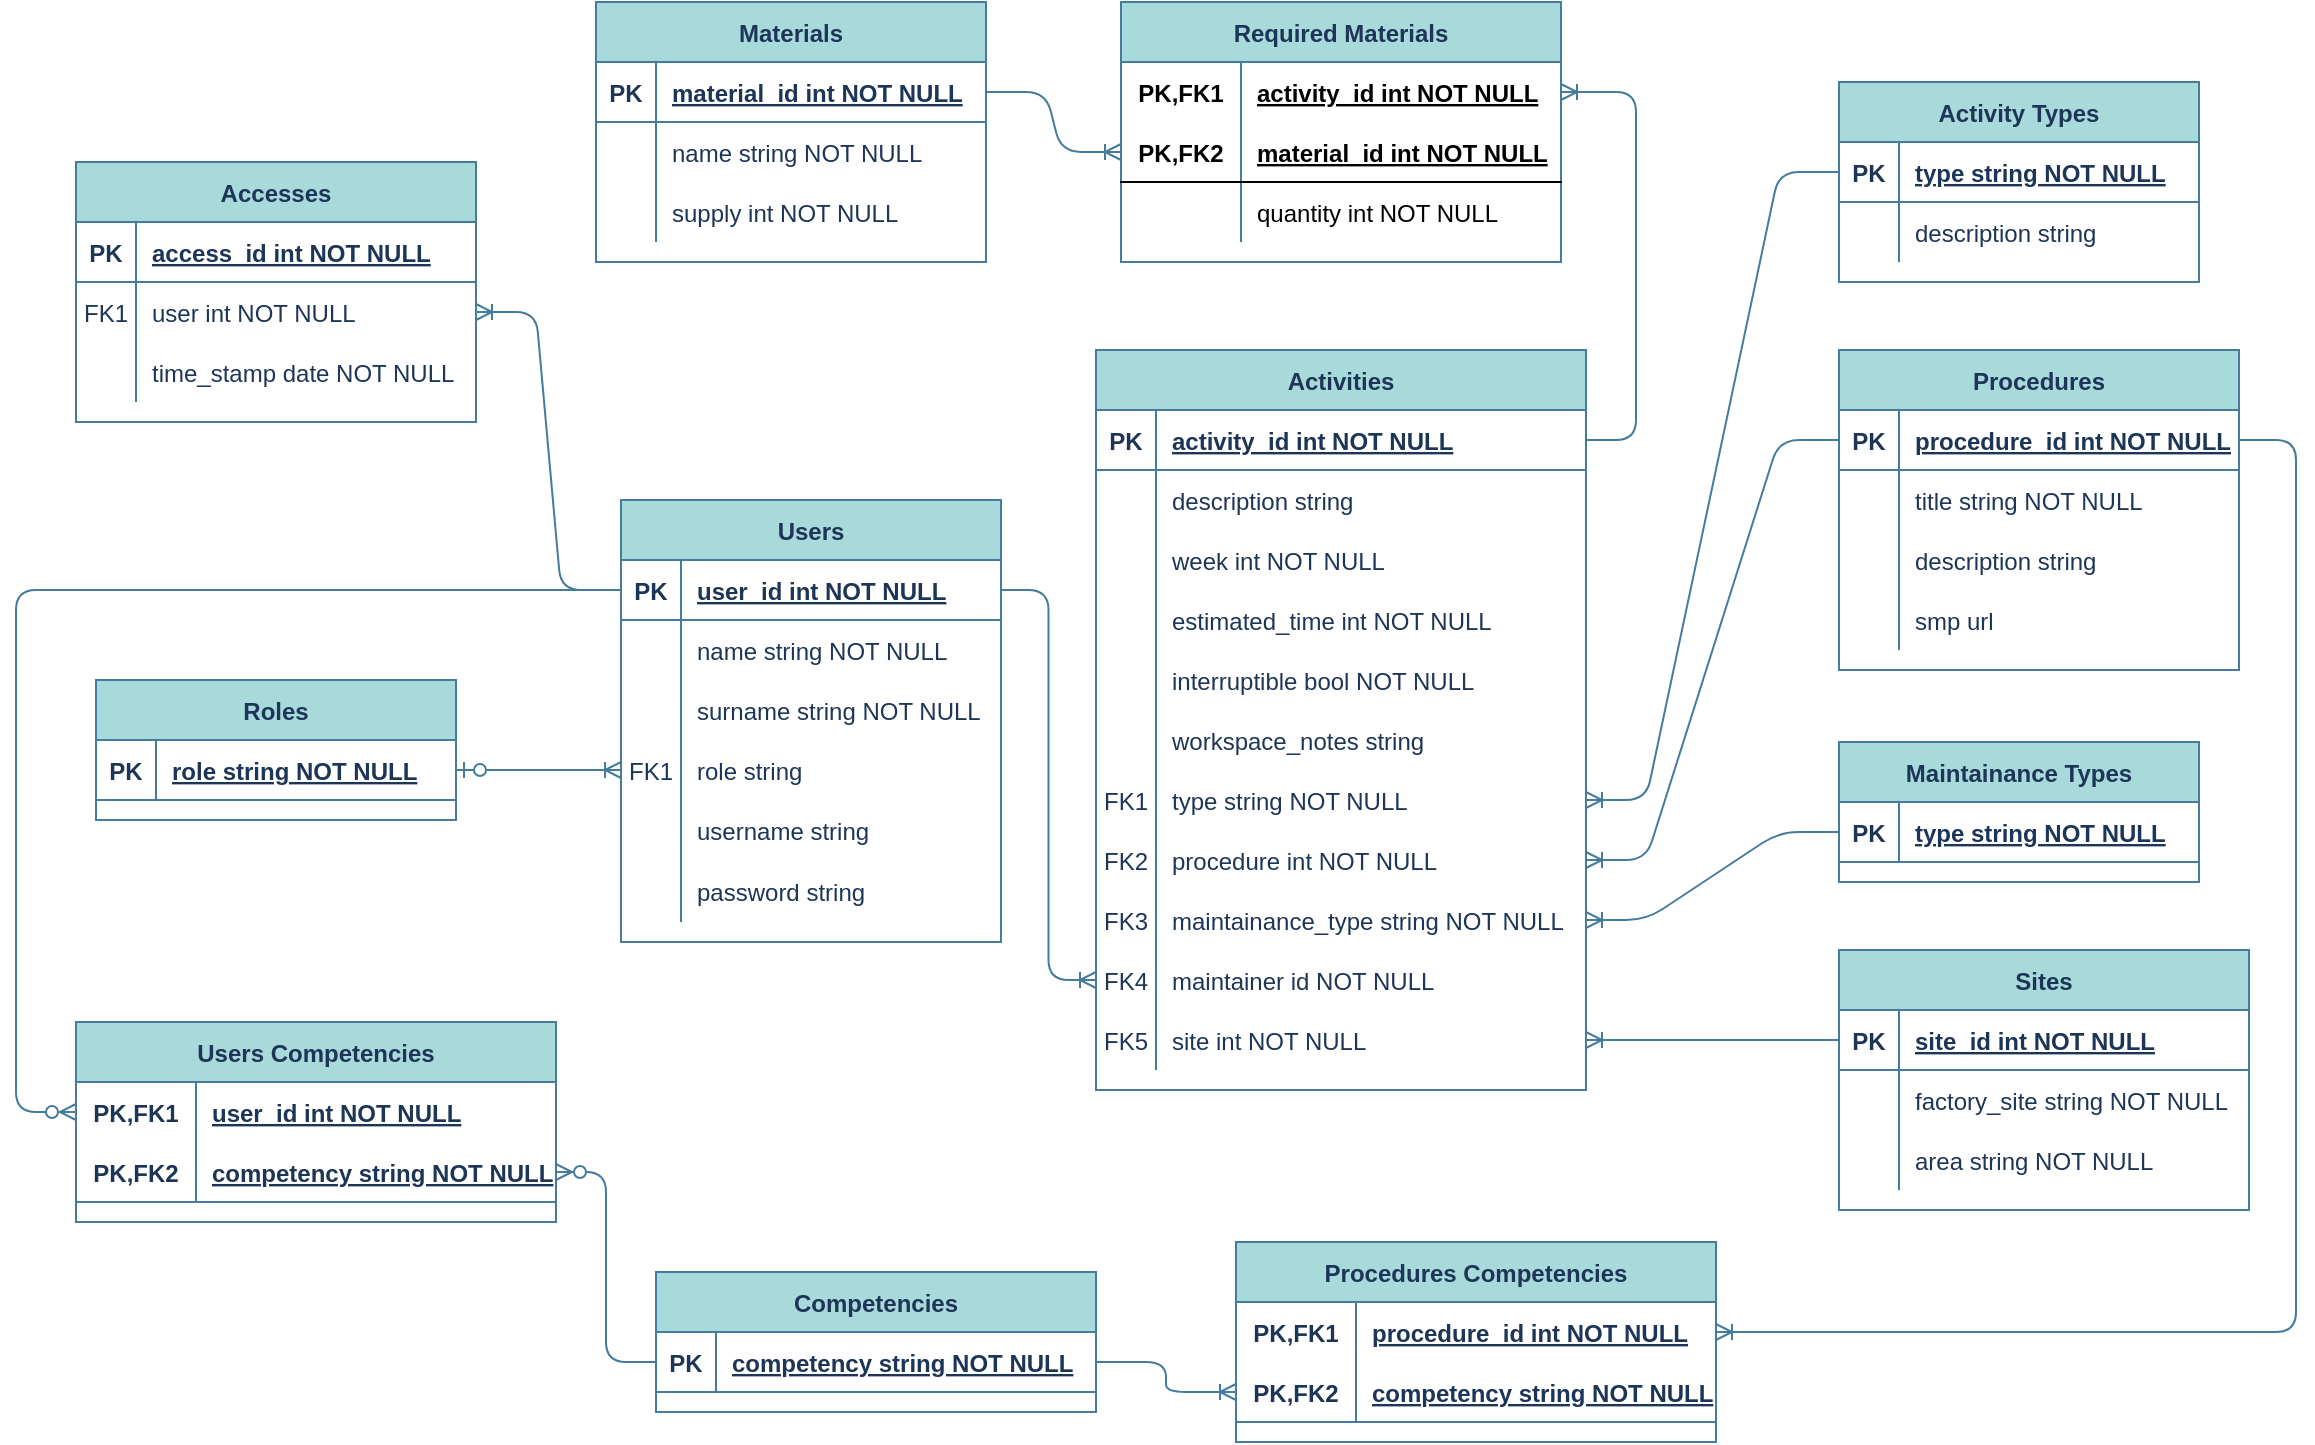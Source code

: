 <mxfile version="13.9.9" type="device"><diagram id="R2lEEEUBdFMjLlhIrx00" name="DB"><mxGraphModel dx="1422" dy="822" grid="1" gridSize="10" guides="1" tooltips="1" connect="1" arrows="1" fold="1" page="1" pageScale="1" pageWidth="1169" pageHeight="827" background="none" math="0" shadow="0" extFonts="Permanent Marker^https://fonts.googleapis.com/css?family=Permanent+Marker"><root><mxCell id="0"/><mxCell id="1" parent="0"/><mxCell id="-SXacgc6nH24k-se9cHt-1" value="Accesses" style="shape=table;startSize=30;container=1;collapsible=1;childLayout=tableLayout;fixedRows=1;rowLines=0;fontStyle=1;align=center;resizeLast=1;fillColor=#A8DADC;strokeColor=#457B9D;fontColor=#1D3557;" vertex="1" parent="1"><mxGeometry x="40" y="120" width="200" height="130" as="geometry"/></mxCell><mxCell id="-SXacgc6nH24k-se9cHt-2" value="" style="shape=partialRectangle;collapsible=0;dropTarget=0;pointerEvents=0;fillColor=none;top=0;left=0;bottom=1;right=0;points=[[0,0.5],[1,0.5]];portConstraint=eastwest;strokeColor=#457B9D;fontColor=#1D3557;" vertex="1" parent="-SXacgc6nH24k-se9cHt-1"><mxGeometry y="30" width="200" height="30" as="geometry"/></mxCell><mxCell id="-SXacgc6nH24k-se9cHt-3" value="PK" style="shape=partialRectangle;connectable=0;fillColor=none;top=0;left=0;bottom=0;right=0;fontStyle=1;overflow=hidden;strokeColor=#457B9D;fontColor=#1D3557;" vertex="1" parent="-SXacgc6nH24k-se9cHt-2"><mxGeometry width="30" height="30" as="geometry"/></mxCell><mxCell id="-SXacgc6nH24k-se9cHt-4" value="access_id int NOT NULL" style="shape=partialRectangle;connectable=0;fillColor=none;top=0;left=0;bottom=0;right=0;align=left;spacingLeft=6;fontStyle=5;overflow=hidden;strokeColor=#457B9D;fontColor=#1D3557;" vertex="1" parent="-SXacgc6nH24k-se9cHt-2"><mxGeometry x="30" width="170" height="30" as="geometry"/></mxCell><mxCell id="-SXacgc6nH24k-se9cHt-5" value="" style="shape=partialRectangle;collapsible=0;dropTarget=0;pointerEvents=0;fillColor=none;top=0;left=0;bottom=0;right=0;points=[[0,0.5],[1,0.5]];portConstraint=eastwest;strokeColor=#457B9D;fontColor=#1D3557;" vertex="1" parent="-SXacgc6nH24k-se9cHt-1"><mxGeometry y="60" width="200" height="30" as="geometry"/></mxCell><mxCell id="-SXacgc6nH24k-se9cHt-6" value="FK1" style="shape=partialRectangle;connectable=0;fillColor=none;top=0;left=0;bottom=0;right=0;editable=1;overflow=hidden;strokeColor=#457B9D;fontColor=#1D3557;" vertex="1" parent="-SXacgc6nH24k-se9cHt-5"><mxGeometry width="30" height="30" as="geometry"/></mxCell><mxCell id="-SXacgc6nH24k-se9cHt-7" value="user int NOT NULL" style="shape=partialRectangle;connectable=0;fillColor=none;top=0;left=0;bottom=0;right=0;align=left;spacingLeft=6;overflow=hidden;strokeColor=#457B9D;fontColor=#1D3557;" vertex="1" parent="-SXacgc6nH24k-se9cHt-5"><mxGeometry x="30" width="170" height="30" as="geometry"/></mxCell><mxCell id="-SXacgc6nH24k-se9cHt-8" value="" style="shape=partialRectangle;collapsible=0;dropTarget=0;pointerEvents=0;fillColor=none;top=0;left=0;bottom=0;right=0;points=[[0,0.5],[1,0.5]];portConstraint=eastwest;strokeColor=#457B9D;fontColor=#1D3557;" vertex="1" parent="-SXacgc6nH24k-se9cHt-1"><mxGeometry y="90" width="200" height="30" as="geometry"/></mxCell><mxCell id="-SXacgc6nH24k-se9cHt-9" value="" style="shape=partialRectangle;connectable=0;fillColor=none;top=0;left=0;bottom=0;right=0;editable=1;overflow=hidden;strokeColor=#457B9D;fontColor=#1D3557;" vertex="1" parent="-SXacgc6nH24k-se9cHt-8"><mxGeometry width="30" height="30" as="geometry"/></mxCell><mxCell id="-SXacgc6nH24k-se9cHt-10" value="time_stamp date NOT NULL" style="shape=partialRectangle;connectable=0;fillColor=none;top=0;left=0;bottom=0;right=0;align=left;spacingLeft=6;overflow=hidden;strokeColor=#457B9D;fontColor=#1D3557;" vertex="1" parent="-SXacgc6nH24k-se9cHt-8"><mxGeometry x="30" width="170" height="30" as="geometry"/></mxCell><mxCell id="-SXacgc6nH24k-se9cHt-15" value="Users" style="shape=table;startSize=30;container=1;collapsible=1;childLayout=tableLayout;fixedRows=1;rowLines=0;fontStyle=1;align=center;resizeLast=1;fillColor=#A8DADC;strokeColor=#457B9D;fontColor=#1D3557;" vertex="1" parent="1"><mxGeometry x="312.5" y="289" width="190" height="221" as="geometry"/></mxCell><mxCell id="-SXacgc6nH24k-se9cHt-16" value="" style="shape=partialRectangle;collapsible=0;dropTarget=0;pointerEvents=0;fillColor=none;top=0;left=0;bottom=1;right=0;points=[[0,0.5],[1,0.5]];portConstraint=eastwest;strokeColor=#457B9D;fontColor=#1D3557;" vertex="1" parent="-SXacgc6nH24k-se9cHt-15"><mxGeometry y="30" width="190" height="30" as="geometry"/></mxCell><mxCell id="-SXacgc6nH24k-se9cHt-17" value="PK" style="shape=partialRectangle;connectable=0;fillColor=none;top=0;left=0;bottom=0;right=0;fontStyle=1;overflow=hidden;strokeColor=#457B9D;fontColor=#1D3557;" vertex="1" parent="-SXacgc6nH24k-se9cHt-16"><mxGeometry width="30" height="30" as="geometry"/></mxCell><mxCell id="-SXacgc6nH24k-se9cHt-18" value="user_id int NOT NULL" style="shape=partialRectangle;connectable=0;fillColor=none;top=0;left=0;bottom=0;right=0;align=left;spacingLeft=6;fontStyle=5;overflow=hidden;strokeColor=#457B9D;fontColor=#1D3557;" vertex="1" parent="-SXacgc6nH24k-se9cHt-16"><mxGeometry x="30" width="160" height="30" as="geometry"/></mxCell><mxCell id="-SXacgc6nH24k-se9cHt-19" value="" style="shape=partialRectangle;collapsible=0;dropTarget=0;pointerEvents=0;fillColor=none;top=0;left=0;bottom=0;right=0;points=[[0,0.5],[1,0.5]];portConstraint=eastwest;strokeColor=#457B9D;fontColor=#1D3557;" vertex="1" parent="-SXacgc6nH24k-se9cHt-15"><mxGeometry y="60" width="190" height="30" as="geometry"/></mxCell><mxCell id="-SXacgc6nH24k-se9cHt-20" value="" style="shape=partialRectangle;connectable=0;fillColor=none;top=0;left=0;bottom=0;right=0;editable=1;overflow=hidden;strokeColor=#457B9D;fontColor=#1D3557;" vertex="1" parent="-SXacgc6nH24k-se9cHt-19"><mxGeometry width="30" height="30" as="geometry"/></mxCell><mxCell id="-SXacgc6nH24k-se9cHt-21" value="name string NOT NULL" style="shape=partialRectangle;connectable=0;fillColor=none;top=0;left=0;bottom=0;right=0;align=left;spacingLeft=6;overflow=hidden;strokeColor=#457B9D;fontColor=#1D3557;" vertex="1" parent="-SXacgc6nH24k-se9cHt-19"><mxGeometry x="30" width="160" height="30" as="geometry"/></mxCell><mxCell id="-SXacgc6nH24k-se9cHt-22" value="" style="shape=partialRectangle;collapsible=0;dropTarget=0;pointerEvents=0;fillColor=none;top=0;left=0;bottom=0;right=0;points=[[0,0.5],[1,0.5]];portConstraint=eastwest;strokeColor=#457B9D;fontColor=#1D3557;" vertex="1" parent="-SXacgc6nH24k-se9cHt-15"><mxGeometry y="90" width="190" height="30" as="geometry"/></mxCell><mxCell id="-SXacgc6nH24k-se9cHt-23" value="" style="shape=partialRectangle;connectable=0;fillColor=none;top=0;left=0;bottom=0;right=0;editable=1;overflow=hidden;strokeColor=#457B9D;fontColor=#1D3557;" vertex="1" parent="-SXacgc6nH24k-se9cHt-22"><mxGeometry width="30" height="30" as="geometry"/></mxCell><mxCell id="-SXacgc6nH24k-se9cHt-24" value="surname string NOT NULL" style="shape=partialRectangle;connectable=0;fillColor=none;top=0;left=0;bottom=0;right=0;align=left;spacingLeft=6;overflow=hidden;strokeColor=#457B9D;fontColor=#1D3557;" vertex="1" parent="-SXacgc6nH24k-se9cHt-22"><mxGeometry x="30" width="160" height="30" as="geometry"/></mxCell><mxCell id="-SXacgc6nH24k-se9cHt-25" value="" style="shape=partialRectangle;collapsible=0;dropTarget=0;pointerEvents=0;fillColor=none;top=0;left=0;bottom=0;right=0;points=[[0,0.5],[1,0.5]];portConstraint=eastwest;strokeColor=#457B9D;fontColor=#1D3557;" vertex="1" parent="-SXacgc6nH24k-se9cHt-15"><mxGeometry y="120" width="190" height="30" as="geometry"/></mxCell><mxCell id="-SXacgc6nH24k-se9cHt-26" value="FK1" style="shape=partialRectangle;connectable=0;fillColor=none;top=0;left=0;bottom=0;right=0;editable=1;overflow=hidden;strokeColor=#457B9D;fontColor=#1D3557;" vertex="1" parent="-SXacgc6nH24k-se9cHt-25"><mxGeometry width="30" height="30" as="geometry"/></mxCell><mxCell id="-SXacgc6nH24k-se9cHt-27" value="role string" style="shape=partialRectangle;connectable=0;fillColor=none;top=0;left=0;bottom=0;right=0;align=left;spacingLeft=6;overflow=hidden;strokeColor=#457B9D;fontColor=#1D3557;" vertex="1" parent="-SXacgc6nH24k-se9cHt-25"><mxGeometry x="30" width="160" height="30" as="geometry"/></mxCell><mxCell id="-SXacgc6nH24k-se9cHt-65" value="" style="shape=partialRectangle;collapsible=0;dropTarget=0;pointerEvents=0;fillColor=none;top=0;left=0;bottom=0;right=0;points=[[0,0.5],[1,0.5]];portConstraint=eastwest;strokeColor=#457B9D;fontColor=#1D3557;" vertex="1" parent="-SXacgc6nH24k-se9cHt-15"><mxGeometry y="150" width="190" height="30" as="geometry"/></mxCell><mxCell id="-SXacgc6nH24k-se9cHt-66" value="" style="shape=partialRectangle;connectable=0;fillColor=none;top=0;left=0;bottom=0;right=0;editable=1;overflow=hidden;strokeColor=#457B9D;fontColor=#1D3557;" vertex="1" parent="-SXacgc6nH24k-se9cHt-65"><mxGeometry width="30" height="30" as="geometry"/></mxCell><mxCell id="-SXacgc6nH24k-se9cHt-67" value="username string " style="shape=partialRectangle;connectable=0;fillColor=none;top=0;left=0;bottom=0;right=0;align=left;spacingLeft=6;overflow=hidden;strokeColor=#457B9D;fontColor=#1D3557;" vertex="1" parent="-SXacgc6nH24k-se9cHt-65"><mxGeometry x="30" width="160" height="30" as="geometry"/></mxCell><mxCell id="-SXacgc6nH24k-se9cHt-62" value="" style="shape=partialRectangle;collapsible=0;dropTarget=0;pointerEvents=0;fillColor=none;top=0;left=0;bottom=0;right=0;points=[[0,0.5],[1,0.5]];portConstraint=eastwest;strokeColor=#457B9D;fontColor=#1D3557;" vertex="1" parent="-SXacgc6nH24k-se9cHt-15"><mxGeometry y="180" width="190" height="31" as="geometry"/></mxCell><mxCell id="-SXacgc6nH24k-se9cHt-63" value="" style="shape=partialRectangle;connectable=0;fillColor=none;top=0;left=0;bottom=0;right=0;editable=1;overflow=hidden;strokeColor=#457B9D;fontColor=#1D3557;" vertex="1" parent="-SXacgc6nH24k-se9cHt-62"><mxGeometry width="30" height="31" as="geometry"/></mxCell><mxCell id="-SXacgc6nH24k-se9cHt-64" value="password string" style="shape=partialRectangle;connectable=0;fillColor=none;top=0;left=0;bottom=0;right=0;align=left;spacingLeft=6;overflow=hidden;strokeColor=#457B9D;fontColor=#1D3557;" vertex="1" parent="-SXacgc6nH24k-se9cHt-62"><mxGeometry x="30" width="160" height="31" as="geometry"/></mxCell><mxCell id="-SXacgc6nH24k-se9cHt-69" value="Roles" style="shape=table;startSize=30;container=1;collapsible=1;childLayout=tableLayout;fixedRows=1;rowLines=0;fontStyle=1;align=center;resizeLast=1;fillColor=#A8DADC;strokeColor=#457B9D;fontColor=#1D3557;" vertex="1" parent="1"><mxGeometry x="50" y="379" width="180" height="70" as="geometry"/></mxCell><mxCell id="-SXacgc6nH24k-se9cHt-70" value="" style="shape=partialRectangle;collapsible=0;dropTarget=0;pointerEvents=0;fillColor=none;top=0;left=0;bottom=1;right=0;points=[[0,0.5],[1,0.5]];portConstraint=eastwest;strokeColor=#457B9D;fontColor=#1D3557;" vertex="1" parent="-SXacgc6nH24k-se9cHt-69"><mxGeometry y="30" width="180" height="30" as="geometry"/></mxCell><mxCell id="-SXacgc6nH24k-se9cHt-71" value="PK" style="shape=partialRectangle;connectable=0;fillColor=none;top=0;left=0;bottom=0;right=0;fontStyle=1;overflow=hidden;strokeColor=#457B9D;fontColor=#1D3557;" vertex="1" parent="-SXacgc6nH24k-se9cHt-70"><mxGeometry width="30" height="30" as="geometry"/></mxCell><mxCell id="-SXacgc6nH24k-se9cHt-72" value="role string NOT NULL" style="shape=partialRectangle;connectable=0;fillColor=none;top=0;left=0;bottom=0;right=0;align=left;spacingLeft=6;fontStyle=5;overflow=hidden;strokeColor=#457B9D;fontColor=#1D3557;" vertex="1" parent="-SXacgc6nH24k-se9cHt-70"><mxGeometry x="30" width="150" height="30" as="geometry"/></mxCell><mxCell id="-SXacgc6nH24k-se9cHt-83" value="" style="edgeStyle=entityRelationEdgeStyle;fontSize=12;html=1;endArrow=ERoneToMany;startArrow=ERzeroToOne;entryX=0;entryY=0.5;entryDx=0;entryDy=0;exitX=1;exitY=0.5;exitDx=0;exitDy=0;strokeColor=#457B9D;fontColor=#1D3557;labelBackgroundColor=#F1FAEE;" edge="1" parent="1" source="-SXacgc6nH24k-se9cHt-70" target="-SXacgc6nH24k-se9cHt-25"><mxGeometry width="100" height="100" relative="1" as="geometry"><mxPoint x="612.5" y="640" as="sourcePoint"/><mxPoint x="602.5" y="530" as="targetPoint"/></mxGeometry></mxCell><mxCell id="-SXacgc6nH24k-se9cHt-118" value="Competencies" style="shape=table;startSize=30;container=1;collapsible=1;childLayout=tableLayout;fixedRows=1;rowLines=0;fontStyle=1;align=center;resizeLast=1;fillColor=#A8DADC;strokeColor=#457B9D;fontColor=#1D3557;" vertex="1" parent="1"><mxGeometry x="330" y="675" width="220" height="70" as="geometry"/></mxCell><mxCell id="-SXacgc6nH24k-se9cHt-119" value="" style="shape=partialRectangle;collapsible=0;dropTarget=0;pointerEvents=0;fillColor=none;top=0;left=0;bottom=1;right=0;points=[[0,0.5],[1,0.5]];portConstraint=eastwest;strokeColor=#457B9D;fontColor=#1D3557;" vertex="1" parent="-SXacgc6nH24k-se9cHt-118"><mxGeometry y="30" width="220" height="30" as="geometry"/></mxCell><mxCell id="-SXacgc6nH24k-se9cHt-120" value="PK" style="shape=partialRectangle;connectable=0;fillColor=none;top=0;left=0;bottom=0;right=0;fontStyle=1;overflow=hidden;strokeColor=#457B9D;fontColor=#1D3557;" vertex="1" parent="-SXacgc6nH24k-se9cHt-119"><mxGeometry width="30" height="30" as="geometry"/></mxCell><mxCell id="-SXacgc6nH24k-se9cHt-121" value="competency string NOT NULL" style="shape=partialRectangle;connectable=0;fillColor=none;top=0;left=0;bottom=0;right=0;align=left;spacingLeft=6;fontStyle=5;overflow=hidden;strokeColor=#457B9D;fontColor=#1D3557;" vertex="1" parent="-SXacgc6nH24k-se9cHt-119"><mxGeometry x="30" width="190" height="30" as="geometry"/></mxCell><mxCell id="-SXacgc6nH24k-se9cHt-131" value="Materials" style="shape=table;startSize=30;container=1;collapsible=1;childLayout=tableLayout;fixedRows=1;rowLines=0;fontStyle=1;align=center;resizeLast=1;fillColor=#A8DADC;strokeColor=#457B9D;fontColor=#1D3557;" vertex="1" parent="1"><mxGeometry x="300" y="40" width="195" height="130" as="geometry"/></mxCell><mxCell id="-SXacgc6nH24k-se9cHt-132" value="" style="shape=partialRectangle;collapsible=0;dropTarget=0;pointerEvents=0;fillColor=none;top=0;left=0;bottom=1;right=0;points=[[0,0.5],[1,0.5]];portConstraint=eastwest;strokeColor=#457B9D;fontColor=#1D3557;" vertex="1" parent="-SXacgc6nH24k-se9cHt-131"><mxGeometry y="30" width="195" height="30" as="geometry"/></mxCell><mxCell id="-SXacgc6nH24k-se9cHt-133" value="PK" style="shape=partialRectangle;connectable=0;fillColor=none;top=0;left=0;bottom=0;right=0;fontStyle=1;overflow=hidden;strokeColor=#457B9D;fontColor=#1D3557;" vertex="1" parent="-SXacgc6nH24k-se9cHt-132"><mxGeometry width="30" height="30" as="geometry"/></mxCell><mxCell id="-SXacgc6nH24k-se9cHt-134" value="material_id int NOT NULL" style="shape=partialRectangle;connectable=0;fillColor=none;top=0;left=0;bottom=0;right=0;align=left;spacingLeft=6;fontStyle=5;overflow=hidden;strokeColor=#457B9D;fontColor=#1D3557;" vertex="1" parent="-SXacgc6nH24k-se9cHt-132"><mxGeometry x="30" width="165" height="30" as="geometry"/></mxCell><mxCell id="-SXacgc6nH24k-se9cHt-135" value="" style="shape=partialRectangle;collapsible=0;dropTarget=0;pointerEvents=0;fillColor=none;top=0;left=0;bottom=0;right=0;points=[[0,0.5],[1,0.5]];portConstraint=eastwest;strokeColor=#457B9D;fontColor=#1D3557;" vertex="1" parent="-SXacgc6nH24k-se9cHt-131"><mxGeometry y="60" width="195" height="30" as="geometry"/></mxCell><mxCell id="-SXacgc6nH24k-se9cHt-136" value="" style="shape=partialRectangle;connectable=0;fillColor=none;top=0;left=0;bottom=0;right=0;editable=1;overflow=hidden;strokeColor=#457B9D;fontColor=#1D3557;" vertex="1" parent="-SXacgc6nH24k-se9cHt-135"><mxGeometry width="30" height="30" as="geometry"/></mxCell><mxCell id="-SXacgc6nH24k-se9cHt-137" value="name string NOT NULL" style="shape=partialRectangle;connectable=0;fillColor=none;top=0;left=0;bottom=0;right=0;align=left;spacingLeft=6;overflow=hidden;strokeColor=#457B9D;fontColor=#1D3557;" vertex="1" parent="-SXacgc6nH24k-se9cHt-135"><mxGeometry x="30" width="165" height="30" as="geometry"/></mxCell><mxCell id="-SXacgc6nH24k-se9cHt-138" value="" style="shape=partialRectangle;collapsible=0;dropTarget=0;pointerEvents=0;fillColor=none;top=0;left=0;bottom=0;right=0;points=[[0,0.5],[1,0.5]];portConstraint=eastwest;strokeColor=#457B9D;fontColor=#1D3557;" vertex="1" parent="-SXacgc6nH24k-se9cHt-131"><mxGeometry y="90" width="195" height="30" as="geometry"/></mxCell><mxCell id="-SXacgc6nH24k-se9cHt-139" value="" style="shape=partialRectangle;connectable=0;fillColor=none;top=0;left=0;bottom=0;right=0;editable=1;overflow=hidden;strokeColor=#457B9D;fontColor=#1D3557;" vertex="1" parent="-SXacgc6nH24k-se9cHt-138"><mxGeometry width="30" height="30" as="geometry"/></mxCell><mxCell id="-SXacgc6nH24k-se9cHt-140" value="supply int NOT NULL" style="shape=partialRectangle;connectable=0;fillColor=none;top=0;left=0;bottom=0;right=0;align=left;spacingLeft=6;overflow=hidden;strokeColor=#457B9D;fontColor=#1D3557;" vertex="1" parent="-SXacgc6nH24k-se9cHt-138"><mxGeometry x="30" width="165" height="30" as="geometry"/></mxCell><mxCell id="-SXacgc6nH24k-se9cHt-144" value="Sites" style="shape=table;startSize=30;container=1;collapsible=1;childLayout=tableLayout;fixedRows=1;rowLines=0;fontStyle=1;align=center;resizeLast=1;fillColor=#A8DADC;strokeColor=#457B9D;fontColor=#1D3557;" vertex="1" parent="1"><mxGeometry x="921.5" y="514" width="205" height="130" as="geometry"/></mxCell><mxCell id="-SXacgc6nH24k-se9cHt-145" value="" style="shape=partialRectangle;collapsible=0;dropTarget=0;pointerEvents=0;fillColor=none;top=0;left=0;bottom=1;right=0;points=[[0,0.5],[1,0.5]];portConstraint=eastwest;strokeColor=#457B9D;fontColor=#1D3557;" vertex="1" parent="-SXacgc6nH24k-se9cHt-144"><mxGeometry y="30" width="205" height="30" as="geometry"/></mxCell><mxCell id="-SXacgc6nH24k-se9cHt-146" value="PK" style="shape=partialRectangle;connectable=0;fillColor=none;top=0;left=0;bottom=0;right=0;fontStyle=1;overflow=hidden;strokeColor=#457B9D;fontColor=#1D3557;" vertex="1" parent="-SXacgc6nH24k-se9cHt-145"><mxGeometry width="30" height="30" as="geometry"/></mxCell><mxCell id="-SXacgc6nH24k-se9cHt-147" value="site_id int NOT NULL" style="shape=partialRectangle;connectable=0;fillColor=none;top=0;left=0;bottom=0;right=0;align=left;spacingLeft=6;fontStyle=5;overflow=hidden;strokeColor=#457B9D;fontColor=#1D3557;" vertex="1" parent="-SXacgc6nH24k-se9cHt-145"><mxGeometry x="30" width="175" height="30" as="geometry"/></mxCell><mxCell id="-SXacgc6nH24k-se9cHt-148" value="" style="shape=partialRectangle;collapsible=0;dropTarget=0;pointerEvents=0;fillColor=none;top=0;left=0;bottom=0;right=0;points=[[0,0.5],[1,0.5]];portConstraint=eastwest;strokeColor=#457B9D;fontColor=#1D3557;" vertex="1" parent="-SXacgc6nH24k-se9cHt-144"><mxGeometry y="60" width="205" height="30" as="geometry"/></mxCell><mxCell id="-SXacgc6nH24k-se9cHt-149" value="" style="shape=partialRectangle;connectable=0;fillColor=none;top=0;left=0;bottom=0;right=0;editable=1;overflow=hidden;strokeColor=#457B9D;fontColor=#1D3557;" vertex="1" parent="-SXacgc6nH24k-se9cHt-148"><mxGeometry width="30" height="30" as="geometry"/></mxCell><mxCell id="-SXacgc6nH24k-se9cHt-150" value="factory_site string NOT NULL" style="shape=partialRectangle;connectable=0;fillColor=none;top=0;left=0;bottom=0;right=0;align=left;spacingLeft=6;overflow=hidden;strokeColor=#457B9D;fontColor=#1D3557;" vertex="1" parent="-SXacgc6nH24k-se9cHt-148"><mxGeometry x="30" width="175" height="30" as="geometry"/></mxCell><mxCell id="-SXacgc6nH24k-se9cHt-151" value="" style="shape=partialRectangle;collapsible=0;dropTarget=0;pointerEvents=0;fillColor=none;top=0;left=0;bottom=0;right=0;points=[[0,0.5],[1,0.5]];portConstraint=eastwest;strokeColor=#457B9D;fontColor=#1D3557;" vertex="1" parent="-SXacgc6nH24k-se9cHt-144"><mxGeometry y="90" width="205" height="30" as="geometry"/></mxCell><mxCell id="-SXacgc6nH24k-se9cHt-152" value="" style="shape=partialRectangle;connectable=0;fillColor=none;top=0;left=0;bottom=0;right=0;editable=1;overflow=hidden;strokeColor=#457B9D;fontColor=#1D3557;" vertex="1" parent="-SXacgc6nH24k-se9cHt-151"><mxGeometry width="30" height="30" as="geometry"/></mxCell><mxCell id="-SXacgc6nH24k-se9cHt-153" value="area string NOT NULL" style="shape=partialRectangle;connectable=0;fillColor=none;top=0;left=0;bottom=0;right=0;align=left;spacingLeft=6;overflow=hidden;strokeColor=#457B9D;fontColor=#1D3557;" vertex="1" parent="-SXacgc6nH24k-se9cHt-151"><mxGeometry x="30" width="175" height="30" as="geometry"/></mxCell><mxCell id="-SXacgc6nH24k-se9cHt-157" value="Maintainance Types" style="shape=table;startSize=30;container=1;collapsible=1;childLayout=tableLayout;fixedRows=1;rowLines=0;fontStyle=1;align=center;resizeLast=1;fillColor=#A8DADC;strokeColor=#457B9D;fontColor=#1D3557;" vertex="1" parent="1"><mxGeometry x="921.5" y="410" width="180" height="70" as="geometry"/></mxCell><mxCell id="-SXacgc6nH24k-se9cHt-158" value="" style="shape=partialRectangle;collapsible=0;dropTarget=0;pointerEvents=0;fillColor=none;top=0;left=0;bottom=1;right=0;points=[[0,0.5],[1,0.5]];portConstraint=eastwest;strokeColor=#457B9D;fontColor=#1D3557;" vertex="1" parent="-SXacgc6nH24k-se9cHt-157"><mxGeometry y="30" width="180" height="30" as="geometry"/></mxCell><mxCell id="-SXacgc6nH24k-se9cHt-159" value="PK" style="shape=partialRectangle;connectable=0;fillColor=none;top=0;left=0;bottom=0;right=0;fontStyle=1;overflow=hidden;strokeColor=#457B9D;fontColor=#1D3557;" vertex="1" parent="-SXacgc6nH24k-se9cHt-158"><mxGeometry width="30" height="30" as="geometry"/></mxCell><mxCell id="-SXacgc6nH24k-se9cHt-160" value="type string NOT NULL" style="shape=partialRectangle;connectable=0;fillColor=none;top=0;left=0;bottom=0;right=0;align=left;spacingLeft=6;fontStyle=5;overflow=hidden;strokeColor=#457B9D;fontColor=#1D3557;" vertex="1" parent="-SXacgc6nH24k-se9cHt-158"><mxGeometry x="30" width="150" height="30" as="geometry"/></mxCell><mxCell id="-SXacgc6nH24k-se9cHt-182" value="Procedures" style="shape=table;startSize=30;container=1;collapsible=1;childLayout=tableLayout;fixedRows=1;rowLines=0;fontStyle=1;align=center;resizeLast=1;fillColor=#A8DADC;strokeColor=#457B9D;fontColor=#1D3557;" vertex="1" parent="1"><mxGeometry x="921.5" y="214" width="200" height="160" as="geometry"/></mxCell><mxCell id="-SXacgc6nH24k-se9cHt-183" value="" style="shape=partialRectangle;collapsible=0;dropTarget=0;pointerEvents=0;fillColor=none;top=0;left=0;bottom=1;right=0;points=[[0,0.5],[1,0.5]];portConstraint=eastwest;strokeColor=#457B9D;fontColor=#1D3557;" vertex="1" parent="-SXacgc6nH24k-se9cHt-182"><mxGeometry y="30" width="200" height="30" as="geometry"/></mxCell><mxCell id="-SXacgc6nH24k-se9cHt-184" value="PK" style="shape=partialRectangle;connectable=0;fillColor=none;top=0;left=0;bottom=0;right=0;fontStyle=1;overflow=hidden;strokeColor=#457B9D;fontColor=#1D3557;" vertex="1" parent="-SXacgc6nH24k-se9cHt-183"><mxGeometry width="30" height="30" as="geometry"/></mxCell><mxCell id="-SXacgc6nH24k-se9cHt-185" value="procedure_id int NOT NULL" style="shape=partialRectangle;connectable=0;fillColor=none;top=0;left=0;bottom=0;right=0;align=left;spacingLeft=6;fontStyle=5;overflow=hidden;strokeColor=#457B9D;fontColor=#1D3557;" vertex="1" parent="-SXacgc6nH24k-se9cHt-183"><mxGeometry x="30" width="170" height="30" as="geometry"/></mxCell><mxCell id="-SXacgc6nH24k-se9cHt-186" value="" style="shape=partialRectangle;collapsible=0;dropTarget=0;pointerEvents=0;fillColor=none;top=0;left=0;bottom=0;right=0;points=[[0,0.5],[1,0.5]];portConstraint=eastwest;strokeColor=#457B9D;fontColor=#1D3557;" vertex="1" parent="-SXacgc6nH24k-se9cHt-182"><mxGeometry y="60" width="200" height="30" as="geometry"/></mxCell><mxCell id="-SXacgc6nH24k-se9cHt-187" value="" style="shape=partialRectangle;connectable=0;fillColor=none;top=0;left=0;bottom=0;right=0;editable=1;overflow=hidden;strokeColor=#457B9D;fontColor=#1D3557;" vertex="1" parent="-SXacgc6nH24k-se9cHt-186"><mxGeometry width="30" height="30" as="geometry"/></mxCell><mxCell id="-SXacgc6nH24k-se9cHt-188" value="title string NOT NULL" style="shape=partialRectangle;connectable=0;fillColor=none;top=0;left=0;bottom=0;right=0;align=left;spacingLeft=6;overflow=hidden;strokeColor=#457B9D;fontColor=#1D3557;" vertex="1" parent="-SXacgc6nH24k-se9cHt-186"><mxGeometry x="30" width="170" height="30" as="geometry"/></mxCell><mxCell id="-SXacgc6nH24k-se9cHt-189" value="" style="shape=partialRectangle;collapsible=0;dropTarget=0;pointerEvents=0;fillColor=none;top=0;left=0;bottom=0;right=0;points=[[0,0.5],[1,0.5]];portConstraint=eastwest;strokeColor=#457B9D;fontColor=#1D3557;" vertex="1" parent="-SXacgc6nH24k-se9cHt-182"><mxGeometry y="90" width="200" height="30" as="geometry"/></mxCell><mxCell id="-SXacgc6nH24k-se9cHt-190" value="" style="shape=partialRectangle;connectable=0;fillColor=none;top=0;left=0;bottom=0;right=0;editable=1;overflow=hidden;strokeColor=#457B9D;fontColor=#1D3557;" vertex="1" parent="-SXacgc6nH24k-se9cHt-189"><mxGeometry width="30" height="30" as="geometry"/></mxCell><mxCell id="-SXacgc6nH24k-se9cHt-191" value="description string" style="shape=partialRectangle;connectable=0;fillColor=none;top=0;left=0;bottom=0;right=0;align=left;spacingLeft=6;overflow=hidden;strokeColor=#457B9D;fontColor=#1D3557;" vertex="1" parent="-SXacgc6nH24k-se9cHt-189"><mxGeometry x="30" width="170" height="30" as="geometry"/></mxCell><mxCell id="-SXacgc6nH24k-se9cHt-192" value="" style="shape=partialRectangle;collapsible=0;dropTarget=0;pointerEvents=0;fillColor=none;top=0;left=0;bottom=0;right=0;points=[[0,0.5],[1,0.5]];portConstraint=eastwest;strokeColor=#457B9D;fontColor=#1D3557;" vertex="1" parent="-SXacgc6nH24k-se9cHt-182"><mxGeometry y="120" width="200" height="30" as="geometry"/></mxCell><mxCell id="-SXacgc6nH24k-se9cHt-193" value="" style="shape=partialRectangle;connectable=0;fillColor=none;top=0;left=0;bottom=0;right=0;editable=1;overflow=hidden;strokeColor=#457B9D;fontColor=#1D3557;" vertex="1" parent="-SXacgc6nH24k-se9cHt-192"><mxGeometry width="30" height="30" as="geometry"/></mxCell><mxCell id="-SXacgc6nH24k-se9cHt-194" value="smp url" style="shape=partialRectangle;connectable=0;fillColor=none;top=0;left=0;bottom=0;right=0;align=left;spacingLeft=6;overflow=hidden;strokeColor=#457B9D;fontColor=#1D3557;" vertex="1" parent="-SXacgc6nH24k-se9cHt-192"><mxGeometry x="30" width="170" height="30" as="geometry"/></mxCell><mxCell id="-SXacgc6nH24k-se9cHt-201" value="Activity Types" style="shape=table;startSize=30;container=1;collapsible=1;childLayout=tableLayout;fixedRows=1;rowLines=0;fontStyle=1;align=center;resizeLast=1;fillColor=#A8DADC;strokeColor=#457B9D;fontColor=#1D3557;" vertex="1" parent="1"><mxGeometry x="921.5" y="80" width="180" height="100" as="geometry"/></mxCell><mxCell id="-SXacgc6nH24k-se9cHt-202" value="" style="shape=partialRectangle;collapsible=0;dropTarget=0;pointerEvents=0;fillColor=none;top=0;left=0;bottom=1;right=0;points=[[0,0.5],[1,0.5]];portConstraint=eastwest;strokeColor=#457B9D;fontColor=#1D3557;" vertex="1" parent="-SXacgc6nH24k-se9cHt-201"><mxGeometry y="30" width="180" height="30" as="geometry"/></mxCell><mxCell id="-SXacgc6nH24k-se9cHt-203" value="PK" style="shape=partialRectangle;connectable=0;fillColor=none;top=0;left=0;bottom=0;right=0;fontStyle=1;overflow=hidden;strokeColor=#457B9D;fontColor=#1D3557;" vertex="1" parent="-SXacgc6nH24k-se9cHt-202"><mxGeometry width="30" height="30" as="geometry"/></mxCell><mxCell id="-SXacgc6nH24k-se9cHt-204" value="type string NOT NULL" style="shape=partialRectangle;connectable=0;fillColor=none;top=0;left=0;bottom=0;right=0;align=left;spacingLeft=6;fontStyle=5;overflow=hidden;strokeColor=#457B9D;fontColor=#1D3557;" vertex="1" parent="-SXacgc6nH24k-se9cHt-202"><mxGeometry x="30" width="150" height="30" as="geometry"/></mxCell><mxCell id="-SXacgc6nH24k-se9cHt-205" value="" style="shape=partialRectangle;collapsible=0;dropTarget=0;pointerEvents=0;fillColor=none;top=0;left=0;bottom=0;right=0;points=[[0,0.5],[1,0.5]];portConstraint=eastwest;strokeColor=#457B9D;fontColor=#1D3557;" vertex="1" parent="-SXacgc6nH24k-se9cHt-201"><mxGeometry y="60" width="180" height="30" as="geometry"/></mxCell><mxCell id="-SXacgc6nH24k-se9cHt-206" value="" style="shape=partialRectangle;connectable=0;fillColor=none;top=0;left=0;bottom=0;right=0;editable=1;overflow=hidden;strokeColor=#457B9D;fontColor=#1D3557;" vertex="1" parent="-SXacgc6nH24k-se9cHt-205"><mxGeometry width="30" height="30" as="geometry"/></mxCell><mxCell id="-SXacgc6nH24k-se9cHt-207" value="description string" style="shape=partialRectangle;connectable=0;fillColor=none;top=0;left=0;bottom=0;right=0;align=left;spacingLeft=6;overflow=hidden;strokeColor=#457B9D;fontColor=#1D3557;" vertex="1" parent="-SXacgc6nH24k-se9cHt-205"><mxGeometry x="30" width="150" height="30" as="geometry"/></mxCell><mxCell id="-SXacgc6nH24k-se9cHt-221" value="" style="edgeStyle=entityRelationEdgeStyle;fontSize=12;html=1;endArrow=ERoneToMany;entryX=1;entryY=0.5;entryDx=0;entryDy=0;exitX=0;exitY=0.5;exitDx=0;exitDy=0;strokeColor=#457B9D;fontColor=#1D3557;labelBackgroundColor=#F1FAEE;" edge="1" parent="1" source="-SXacgc6nH24k-se9cHt-16" target="-SXacgc6nH24k-se9cHt-5"><mxGeometry width="100" height="100" relative="1" as="geometry"><mxPoint x="242.5" y="450" as="sourcePoint"/><mxPoint x="342.5" y="350" as="targetPoint"/></mxGeometry></mxCell><mxCell id="-SXacgc6nH24k-se9cHt-222" value="" style="edgeStyle=entityRelationEdgeStyle;fontSize=12;html=1;endArrow=ERoneToMany;entryX=1;entryY=0.5;entryDx=0;entryDy=0;exitX=0;exitY=0.5;exitDx=0;exitDy=0;strokeColor=#457B9D;fontColor=#1D3557;labelBackgroundColor=#F1FAEE;" edge="1" parent="1" source="-SXacgc6nH24k-se9cHt-202" target="-SXacgc6nH24k-se9cHt-106"><mxGeometry width="100" height="100" relative="1" as="geometry"><mxPoint x="177.5" y="640" as="sourcePoint"/><mxPoint x="277.5" y="540" as="targetPoint"/></mxGeometry></mxCell><mxCell id="-SXacgc6nH24k-se9cHt-223" value="" style="edgeStyle=entityRelationEdgeStyle;fontSize=12;html=1;endArrow=ERoneToMany;exitX=0;exitY=0.5;exitDx=0;exitDy=0;entryX=1;entryY=0.5;entryDx=0;entryDy=0;strokeColor=#457B9D;fontColor=#1D3557;labelBackgroundColor=#F1FAEE;" edge="1" parent="1" source="-SXacgc6nH24k-se9cHt-183" target="-SXacgc6nH24k-se9cHt-103"><mxGeometry width="100" height="100" relative="1" as="geometry"><mxPoint x="622.5" y="890" as="sourcePoint"/><mxPoint x="722.5" y="790" as="targetPoint"/></mxGeometry></mxCell><mxCell id="-SXacgc6nH24k-se9cHt-224" value="" style="edgeStyle=entityRelationEdgeStyle;fontSize=12;html=1;endArrow=ERoneToMany;entryX=1;entryY=0.5;entryDx=0;entryDy=0;exitX=0;exitY=0.5;exitDx=0;exitDy=0;strokeColor=#457B9D;fontColor=#1D3557;labelBackgroundColor=#F1FAEE;" edge="1" parent="1" source="-SXacgc6nH24k-se9cHt-158" target="-SXacgc6nH24k-se9cHt-214"><mxGeometry width="100" height="100" relative="1" as="geometry"><mxPoint x="552.5" y="940" as="sourcePoint"/><mxPoint x="652.5" y="840" as="targetPoint"/></mxGeometry></mxCell><mxCell id="-SXacgc6nH24k-se9cHt-225" value="" style="edgeStyle=entityRelationEdgeStyle;fontSize=12;html=1;endArrow=ERoneToMany;entryX=1;entryY=0.5;entryDx=0;entryDy=0;strokeColor=#457B9D;fontColor=#1D3557;exitX=0;exitY=0.5;exitDx=0;exitDy=0;labelBackgroundColor=#F1FAEE;" edge="1" parent="1" source="-SXacgc6nH24k-se9cHt-145" target="-SXacgc6nH24k-se9cHt-112"><mxGeometry width="100" height="100" relative="1" as="geometry"><mxPoint x="1072.5" y="420" as="sourcePoint"/><mxPoint x="232.5" y="820" as="targetPoint"/></mxGeometry></mxCell><mxCell id="-SXacgc6nH24k-se9cHt-232" value="" style="fontSize=12;html=1;endArrow=ERoneToMany;strokeColor=#457B9D;fillColor=#A8DADC;entryX=0;entryY=0.5;entryDx=0;entryDy=0;exitX=1;exitY=0.5;exitDx=0;exitDy=0;edgeStyle=orthogonalEdgeStyle;labelBackgroundColor=#F1FAEE;fontColor=#1D3557;" edge="1" parent="1" source="-SXacgc6nH24k-se9cHt-16" target="-SXacgc6nH24k-se9cHt-109"><mxGeometry width="100" height="100" relative="1" as="geometry"><mxPoint x="402.5" y="530" as="sourcePoint"/><mxPoint x="502.5" y="430" as="targetPoint"/></mxGeometry></mxCell><mxCell id="-SXacgc6nH24k-se9cHt-84" value="Activities" style="shape=table;startSize=30;container=1;collapsible=1;childLayout=tableLayout;fixedRows=1;rowLines=0;fontStyle=1;align=center;resizeLast=1;fillColor=#A8DADC;strokeColor=#457B9D;fontColor=#1D3557;" vertex="1" parent="1"><mxGeometry x="550" y="214" width="245" height="370" as="geometry"/></mxCell><mxCell id="-SXacgc6nH24k-se9cHt-85" value="" style="shape=partialRectangle;collapsible=0;dropTarget=0;pointerEvents=0;fillColor=none;top=0;left=0;bottom=1;right=0;points=[[0,0.5],[1,0.5]];portConstraint=eastwest;strokeColor=#457B9D;fontColor=#1D3557;" vertex="1" parent="-SXacgc6nH24k-se9cHt-84"><mxGeometry y="30" width="245" height="30" as="geometry"/></mxCell><mxCell id="-SXacgc6nH24k-se9cHt-86" value="PK" style="shape=partialRectangle;connectable=0;fillColor=none;top=0;left=0;bottom=0;right=0;fontStyle=1;overflow=hidden;strokeColor=#457B9D;fontColor=#1D3557;" vertex="1" parent="-SXacgc6nH24k-se9cHt-85"><mxGeometry width="30" height="30" as="geometry"/></mxCell><mxCell id="-SXacgc6nH24k-se9cHt-87" value="activity_id int NOT NULL" style="shape=partialRectangle;connectable=0;fillColor=none;top=0;left=0;bottom=0;right=0;align=left;spacingLeft=6;fontStyle=5;overflow=hidden;strokeColor=#457B9D;fontColor=#1D3557;" vertex="1" parent="-SXacgc6nH24k-se9cHt-85"><mxGeometry x="30" width="215" height="30" as="geometry"/></mxCell><mxCell id="-SXacgc6nH24k-se9cHt-88" value="" style="shape=partialRectangle;collapsible=0;dropTarget=0;pointerEvents=0;fillColor=none;top=0;left=0;bottom=0;right=0;points=[[0,0.5],[1,0.5]];portConstraint=eastwest;strokeColor=#457B9D;fontColor=#1D3557;" vertex="1" parent="-SXacgc6nH24k-se9cHt-84"><mxGeometry y="60" width="245" height="30" as="geometry"/></mxCell><mxCell id="-SXacgc6nH24k-se9cHt-89" value="" style="shape=partialRectangle;connectable=0;fillColor=none;top=0;left=0;bottom=0;right=0;editable=1;overflow=hidden;strokeColor=#457B9D;fontColor=#1D3557;" vertex="1" parent="-SXacgc6nH24k-se9cHt-88"><mxGeometry width="30" height="30" as="geometry"/></mxCell><mxCell id="-SXacgc6nH24k-se9cHt-90" value="description string" style="shape=partialRectangle;connectable=0;fillColor=none;top=0;left=0;bottom=0;right=0;align=left;spacingLeft=6;overflow=hidden;strokeColor=#457B9D;fontColor=#1D3557;" vertex="1" parent="-SXacgc6nH24k-se9cHt-88"><mxGeometry x="30" width="215" height="30" as="geometry"/></mxCell><mxCell id="-SXacgc6nH24k-se9cHt-91" value="" style="shape=partialRectangle;collapsible=0;dropTarget=0;pointerEvents=0;fillColor=none;top=0;left=0;bottom=0;right=0;points=[[0,0.5],[1,0.5]];portConstraint=eastwest;strokeColor=#457B9D;fontColor=#1D3557;" vertex="1" parent="-SXacgc6nH24k-se9cHt-84"><mxGeometry y="90" width="245" height="30" as="geometry"/></mxCell><mxCell id="-SXacgc6nH24k-se9cHt-92" value="" style="shape=partialRectangle;connectable=0;fillColor=none;top=0;left=0;bottom=0;right=0;editable=1;overflow=hidden;strokeColor=#457B9D;fontColor=#1D3557;" vertex="1" parent="-SXacgc6nH24k-se9cHt-91"><mxGeometry width="30" height="30" as="geometry"/></mxCell><mxCell id="-SXacgc6nH24k-se9cHt-93" value="week int NOT NULL" style="shape=partialRectangle;connectable=0;fillColor=none;top=0;left=0;bottom=0;right=0;align=left;spacingLeft=6;overflow=hidden;strokeColor=#457B9D;fontColor=#1D3557;" vertex="1" parent="-SXacgc6nH24k-se9cHt-91"><mxGeometry x="30" width="215" height="30" as="geometry"/></mxCell><mxCell id="-SXacgc6nH24k-se9cHt-94" value="" style="shape=partialRectangle;collapsible=0;dropTarget=0;pointerEvents=0;fillColor=none;top=0;left=0;bottom=0;right=0;points=[[0,0.5],[1,0.5]];portConstraint=eastwest;strokeColor=#457B9D;fontColor=#1D3557;" vertex="1" parent="-SXacgc6nH24k-se9cHt-84"><mxGeometry y="120" width="245" height="30" as="geometry"/></mxCell><mxCell id="-SXacgc6nH24k-se9cHt-95" value="" style="shape=partialRectangle;connectable=0;fillColor=none;top=0;left=0;bottom=0;right=0;editable=1;overflow=hidden;strokeColor=#457B9D;fontColor=#1D3557;" vertex="1" parent="-SXacgc6nH24k-se9cHt-94"><mxGeometry width="30" height="30" as="geometry"/></mxCell><mxCell id="-SXacgc6nH24k-se9cHt-96" value="estimated_time int NOT NULL" style="shape=partialRectangle;connectable=0;fillColor=none;top=0;left=0;bottom=0;right=0;align=left;spacingLeft=6;overflow=hidden;strokeColor=#457B9D;fontColor=#1D3557;" vertex="1" parent="-SXacgc6nH24k-se9cHt-94"><mxGeometry x="30" width="215" height="30" as="geometry"/></mxCell><mxCell id="-SXacgc6nH24k-se9cHt-97" value="" style="shape=partialRectangle;collapsible=0;dropTarget=0;pointerEvents=0;fillColor=none;top=0;left=0;bottom=0;right=0;points=[[0,0.5],[1,0.5]];portConstraint=eastwest;strokeColor=#457B9D;fontColor=#1D3557;" vertex="1" parent="-SXacgc6nH24k-se9cHt-84"><mxGeometry y="150" width="245" height="30" as="geometry"/></mxCell><mxCell id="-SXacgc6nH24k-se9cHt-98" value="" style="shape=partialRectangle;connectable=0;fillColor=none;top=0;left=0;bottom=0;right=0;editable=1;overflow=hidden;strokeColor=#457B9D;fontColor=#1D3557;" vertex="1" parent="-SXacgc6nH24k-se9cHt-97"><mxGeometry width="30" height="30" as="geometry"/></mxCell><mxCell id="-SXacgc6nH24k-se9cHt-99" value="interruptible bool NOT NULL" style="shape=partialRectangle;connectable=0;fillColor=none;top=0;left=0;bottom=0;right=0;align=left;spacingLeft=6;overflow=hidden;strokeColor=#457B9D;fontColor=#1D3557;" vertex="1" parent="-SXacgc6nH24k-se9cHt-97"><mxGeometry x="30" width="215" height="30" as="geometry"/></mxCell><mxCell id="-SXacgc6nH24k-se9cHt-100" value="" style="shape=partialRectangle;collapsible=0;dropTarget=0;pointerEvents=0;fillColor=none;top=0;left=0;bottom=0;right=0;points=[[0,0.5],[1,0.5]];portConstraint=eastwest;strokeColor=#457B9D;fontColor=#1D3557;" vertex="1" parent="-SXacgc6nH24k-se9cHt-84"><mxGeometry y="180" width="245" height="30" as="geometry"/></mxCell><mxCell id="-SXacgc6nH24k-se9cHt-101" value="" style="shape=partialRectangle;connectable=0;fillColor=none;top=0;left=0;bottom=0;right=0;editable=1;overflow=hidden;strokeColor=#457B9D;fontColor=#1D3557;" vertex="1" parent="-SXacgc6nH24k-se9cHt-100"><mxGeometry width="30" height="30" as="geometry"/></mxCell><mxCell id="-SXacgc6nH24k-se9cHt-102" value="workspace_notes string" style="shape=partialRectangle;connectable=0;fillColor=none;top=0;left=0;bottom=0;right=0;align=left;spacingLeft=6;overflow=hidden;strokeColor=#457B9D;fontColor=#1D3557;" vertex="1" parent="-SXacgc6nH24k-se9cHt-100"><mxGeometry x="30" width="215" height="30" as="geometry"/></mxCell><mxCell id="-SXacgc6nH24k-se9cHt-106" value="" style="shape=partialRectangle;collapsible=0;dropTarget=0;pointerEvents=0;fillColor=none;top=0;left=0;bottom=0;right=0;points=[[0,0.5],[1,0.5]];portConstraint=eastwest;strokeColor=#457B9D;fontColor=#1D3557;" vertex="1" parent="-SXacgc6nH24k-se9cHt-84"><mxGeometry y="210" width="245" height="30" as="geometry"/></mxCell><mxCell id="-SXacgc6nH24k-se9cHt-107" value="FK1" style="shape=partialRectangle;connectable=0;fillColor=none;top=0;left=0;bottom=0;right=0;editable=1;overflow=hidden;strokeColor=#457B9D;fontColor=#1D3557;" vertex="1" parent="-SXacgc6nH24k-se9cHt-106"><mxGeometry width="30" height="30" as="geometry"/></mxCell><mxCell id="-SXacgc6nH24k-se9cHt-108" value="type string NOT NULL" style="shape=partialRectangle;connectable=0;fillColor=none;top=0;left=0;bottom=0;right=0;align=left;spacingLeft=6;overflow=hidden;strokeColor=#457B9D;fontColor=#1D3557;" vertex="1" parent="-SXacgc6nH24k-se9cHt-106"><mxGeometry x="30" width="215" height="30" as="geometry"/></mxCell><mxCell id="-SXacgc6nH24k-se9cHt-103" value="" style="shape=partialRectangle;collapsible=0;dropTarget=0;pointerEvents=0;fillColor=none;top=0;left=0;bottom=0;right=0;points=[[0,0.5],[1,0.5]];portConstraint=eastwest;strokeColor=#457B9D;fontColor=#1D3557;" vertex="1" parent="-SXacgc6nH24k-se9cHt-84"><mxGeometry y="240" width="245" height="30" as="geometry"/></mxCell><mxCell id="-SXacgc6nH24k-se9cHt-104" value="FK2" style="shape=partialRectangle;connectable=0;fillColor=none;top=0;left=0;bottom=0;right=0;editable=1;overflow=hidden;strokeColor=#457B9D;fontColor=#1D3557;" vertex="1" parent="-SXacgc6nH24k-se9cHt-103"><mxGeometry width="30" height="30" as="geometry"/></mxCell><mxCell id="-SXacgc6nH24k-se9cHt-105" value="procedure int NOT NULL" style="shape=partialRectangle;connectable=0;fillColor=none;top=0;left=0;bottom=0;right=0;align=left;spacingLeft=6;overflow=hidden;strokeColor=#457B9D;fontColor=#1D3557;" vertex="1" parent="-SXacgc6nH24k-se9cHt-103"><mxGeometry x="30" width="215" height="30" as="geometry"/></mxCell><mxCell id="-SXacgc6nH24k-se9cHt-214" value="" style="shape=partialRectangle;collapsible=0;dropTarget=0;pointerEvents=0;fillColor=none;top=0;left=0;bottom=0;right=0;points=[[0,0.5],[1,0.5]];portConstraint=eastwest;strokeColor=#457B9D;fontColor=#1D3557;" vertex="1" parent="-SXacgc6nH24k-se9cHt-84"><mxGeometry y="270" width="245" height="30" as="geometry"/></mxCell><mxCell id="-SXacgc6nH24k-se9cHt-215" value="FK3" style="shape=partialRectangle;connectable=0;fillColor=none;top=0;left=0;bottom=0;right=0;editable=1;overflow=hidden;strokeColor=#457B9D;fontColor=#1D3557;" vertex="1" parent="-SXacgc6nH24k-se9cHt-214"><mxGeometry width="30" height="30" as="geometry"/></mxCell><mxCell id="-SXacgc6nH24k-se9cHt-216" value="maintainance_type string NOT NULL" style="shape=partialRectangle;connectable=0;fillColor=none;top=0;left=0;bottom=0;right=0;align=left;spacingLeft=6;overflow=hidden;strokeColor=#457B9D;fontColor=#1D3557;" vertex="1" parent="-SXacgc6nH24k-se9cHt-214"><mxGeometry x="30" width="215" height="30" as="geometry"/></mxCell><mxCell id="-SXacgc6nH24k-se9cHt-109" value="" style="shape=partialRectangle;collapsible=0;dropTarget=0;pointerEvents=0;fillColor=none;top=0;left=0;bottom=0;right=0;points=[[0,0.5],[1,0.5]];portConstraint=eastwest;strokeColor=#457B9D;fontColor=#1D3557;" vertex="1" parent="-SXacgc6nH24k-se9cHt-84"><mxGeometry y="300" width="245" height="30" as="geometry"/></mxCell><mxCell id="-SXacgc6nH24k-se9cHt-110" value="FK4" style="shape=partialRectangle;connectable=0;fillColor=none;top=0;left=0;bottom=0;right=0;editable=1;overflow=hidden;strokeColor=#457B9D;fontColor=#1D3557;" vertex="1" parent="-SXacgc6nH24k-se9cHt-109"><mxGeometry width="30" height="30" as="geometry"/></mxCell><mxCell id="-SXacgc6nH24k-se9cHt-111" value="maintainer id NOT NULL" style="shape=partialRectangle;connectable=0;fillColor=none;top=0;left=0;bottom=0;right=0;align=left;spacingLeft=6;overflow=hidden;strokeColor=#457B9D;fontColor=#1D3557;" vertex="1" parent="-SXacgc6nH24k-se9cHt-109"><mxGeometry x="30" width="215" height="30" as="geometry"/></mxCell><mxCell id="-SXacgc6nH24k-se9cHt-112" value="" style="shape=partialRectangle;collapsible=0;dropTarget=0;pointerEvents=0;fillColor=none;top=0;left=0;bottom=0;right=0;points=[[0,0.5],[1,0.5]];portConstraint=eastwest;strokeColor=#457B9D;fontColor=#1D3557;" vertex="1" parent="-SXacgc6nH24k-se9cHt-84"><mxGeometry y="330" width="245" height="30" as="geometry"/></mxCell><mxCell id="-SXacgc6nH24k-se9cHt-113" value="FK5" style="shape=partialRectangle;connectable=0;fillColor=none;top=0;left=0;bottom=0;right=0;editable=1;overflow=hidden;strokeColor=#457B9D;fontColor=#1D3557;" vertex="1" parent="-SXacgc6nH24k-se9cHt-112"><mxGeometry width="30" height="30" as="geometry"/></mxCell><mxCell id="-SXacgc6nH24k-se9cHt-114" value="site int NOT NULL" style="shape=partialRectangle;connectable=0;fillColor=none;top=0;left=0;bottom=0;right=0;align=left;spacingLeft=6;overflow=hidden;strokeColor=#457B9D;fontColor=#1D3557;" vertex="1" parent="-SXacgc6nH24k-se9cHt-112"><mxGeometry x="30" width="215" height="30" as="geometry"/></mxCell><mxCell id="-SXacgc6nH24k-se9cHt-249" value="Users Competencies" style="shape=table;startSize=30;container=1;collapsible=1;childLayout=tableLayout;fixedRows=1;rowLines=0;fontStyle=1;align=center;resizeLast=1;strokeColor=#457B9D;fillColor=#A8DADC;fontColor=#1D3557;" vertex="1" parent="1"><mxGeometry x="40" y="550" width="240" height="100" as="geometry"/></mxCell><mxCell id="-SXacgc6nH24k-se9cHt-250" value="" style="shape=partialRectangle;collapsible=0;dropTarget=0;pointerEvents=0;fillColor=none;top=0;left=0;bottom=0;right=0;points=[[0,0.5],[1,0.5]];portConstraint=eastwest;strokeColor=#457B9D;fontColor=#1D3557;" vertex="1" parent="-SXacgc6nH24k-se9cHt-249"><mxGeometry y="30" width="240" height="30" as="geometry"/></mxCell><mxCell id="-SXacgc6nH24k-se9cHt-251" value="PK,FK1" style="shape=partialRectangle;connectable=0;fillColor=none;top=0;left=0;bottom=0;right=0;fontStyle=1;overflow=hidden;strokeColor=#457B9D;fontColor=#1D3557;" vertex="1" parent="-SXacgc6nH24k-se9cHt-250"><mxGeometry width="60" height="30" as="geometry"/></mxCell><mxCell id="-SXacgc6nH24k-se9cHt-252" value="user_id int NOT NULL" style="shape=partialRectangle;connectable=0;fillColor=none;top=0;left=0;bottom=0;right=0;align=left;spacingLeft=6;fontStyle=5;overflow=hidden;strokeColor=#457B9D;fontColor=#1D3557;" vertex="1" parent="-SXacgc6nH24k-se9cHt-250"><mxGeometry x="60" width="180" height="30" as="geometry"/></mxCell><mxCell id="-SXacgc6nH24k-se9cHt-253" value="" style="shape=partialRectangle;collapsible=0;dropTarget=0;pointerEvents=0;fillColor=none;top=0;left=0;bottom=1;right=0;points=[[0,0.5],[1,0.5]];portConstraint=eastwest;strokeColor=#457B9D;fontColor=#1D3557;" vertex="1" parent="-SXacgc6nH24k-se9cHt-249"><mxGeometry y="60" width="240" height="30" as="geometry"/></mxCell><mxCell id="-SXacgc6nH24k-se9cHt-254" value="PK,FK2" style="shape=partialRectangle;connectable=0;fillColor=none;top=0;left=0;bottom=0;right=0;fontStyle=1;overflow=hidden;strokeColor=#457B9D;fontColor=#1D3557;" vertex="1" parent="-SXacgc6nH24k-se9cHt-253"><mxGeometry width="60" height="30" as="geometry"/></mxCell><mxCell id="-SXacgc6nH24k-se9cHt-255" value="competency string NOT NULL" style="shape=partialRectangle;connectable=0;fillColor=none;top=0;left=0;bottom=0;right=0;align=left;spacingLeft=6;fontStyle=5;overflow=hidden;strokeColor=#457B9D;fontColor=#1D3557;" vertex="1" parent="-SXacgc6nH24k-se9cHt-253"><mxGeometry x="60" width="180" height="30" as="geometry"/></mxCell><mxCell id="-SXacgc6nH24k-se9cHt-263" value="" style="edgeStyle=orthogonalEdgeStyle;fontSize=12;html=1;endArrow=ERzeroToMany;endFill=1;shadow=0;strokeColor=#457B9D;fillColor=#A8DADC;entryX=0;entryY=0.5;entryDx=0;entryDy=0;exitX=0;exitY=0.5;exitDx=0;exitDy=0;labelBackgroundColor=#F1FAEE;fontColor=#1D3557;" edge="1" parent="1" source="-SXacgc6nH24k-se9cHt-16" target="-SXacgc6nH24k-se9cHt-250"><mxGeometry width="100" height="100" relative="1" as="geometry"><mxPoint x="320" y="620" as="sourcePoint"/><mxPoint x="420" y="520" as="targetPoint"/><Array as="points"><mxPoint x="10" y="334"/><mxPoint x="10" y="595"/></Array></mxGeometry></mxCell><mxCell id="-SXacgc6nH24k-se9cHt-264" value="" style="fontSize=12;html=1;endArrow=ERzeroToMany;endFill=1;shadow=0;strokeColor=#457B9D;fillColor=#A8DADC;entryX=1;entryY=0.5;entryDx=0;entryDy=0;exitX=0;exitY=0.5;exitDx=0;exitDy=0;labelBackgroundColor=#F1FAEE;fontColor=#1D3557;edgeStyle=orthogonalEdgeStyle;" edge="1" parent="1" source="-SXacgc6nH24k-se9cHt-119" target="-SXacgc6nH24k-se9cHt-253"><mxGeometry width="100" height="100" relative="1" as="geometry"><mxPoint x="80" y="740" as="sourcePoint"/><mxPoint x="180" y="640" as="targetPoint"/></mxGeometry></mxCell><mxCell id="-SXacgc6nH24k-se9cHt-265" value="Procedures Competencies" style="shape=table;startSize=30;container=1;collapsible=1;childLayout=tableLayout;fixedRows=1;rowLines=0;fontStyle=1;align=center;resizeLast=1;strokeColor=#457B9D;fillColor=#A8DADC;fontColor=#1D3557;" vertex="1" parent="1"><mxGeometry x="620" y="660" width="240" height="100" as="geometry"/></mxCell><mxCell id="-SXacgc6nH24k-se9cHt-266" value="" style="shape=partialRectangle;collapsible=0;dropTarget=0;pointerEvents=0;fillColor=none;top=0;left=0;bottom=0;right=0;points=[[0,0.5],[1,0.5]];portConstraint=eastwest;strokeColor=#457B9D;fontColor=#1D3557;" vertex="1" parent="-SXacgc6nH24k-se9cHt-265"><mxGeometry y="30" width="240" height="30" as="geometry"/></mxCell><mxCell id="-SXacgc6nH24k-se9cHt-267" value="PK,FK1" style="shape=partialRectangle;connectable=0;fillColor=none;top=0;left=0;bottom=0;right=0;fontStyle=1;overflow=hidden;strokeColor=#457B9D;fontColor=#1D3557;" vertex="1" parent="-SXacgc6nH24k-se9cHt-266"><mxGeometry width="60" height="30" as="geometry"/></mxCell><mxCell id="-SXacgc6nH24k-se9cHt-268" value="procedure_id int NOT NULL" style="shape=partialRectangle;connectable=0;fillColor=none;top=0;left=0;bottom=0;right=0;align=left;spacingLeft=6;fontStyle=5;overflow=hidden;strokeColor=#457B9D;fontColor=#1D3557;" vertex="1" parent="-SXacgc6nH24k-se9cHt-266"><mxGeometry x="60" width="180" height="30" as="geometry"/></mxCell><mxCell id="-SXacgc6nH24k-se9cHt-269" value="" style="shape=partialRectangle;collapsible=0;dropTarget=0;pointerEvents=0;fillColor=none;top=0;left=0;bottom=1;right=0;points=[[0,0.5],[1,0.5]];portConstraint=eastwest;strokeColor=#457B9D;fontColor=#1D3557;" vertex="1" parent="-SXacgc6nH24k-se9cHt-265"><mxGeometry y="60" width="240" height="30" as="geometry"/></mxCell><mxCell id="-SXacgc6nH24k-se9cHt-270" value="PK,FK2" style="shape=partialRectangle;connectable=0;fillColor=none;top=0;left=0;bottom=0;right=0;fontStyle=1;overflow=hidden;strokeColor=#457B9D;fontColor=#1D3557;" vertex="1" parent="-SXacgc6nH24k-se9cHt-269"><mxGeometry width="60" height="30" as="geometry"/></mxCell><mxCell id="-SXacgc6nH24k-se9cHt-271" value="competency string NOT NULL" style="shape=partialRectangle;connectable=0;fillColor=none;top=0;left=0;bottom=0;right=0;align=left;spacingLeft=6;fontStyle=5;overflow=hidden;strokeColor=#457B9D;fontColor=#1D3557;" vertex="1" parent="-SXacgc6nH24k-se9cHt-269"><mxGeometry x="60" width="180" height="30" as="geometry"/></mxCell><mxCell id="-SXacgc6nH24k-se9cHt-272" value="" style="edgeStyle=orthogonalEdgeStyle;fontSize=12;html=1;endArrow=ERoneToMany;shadow=0;strokeColor=#457B9D;fillColor=#A8DADC;entryX=1;entryY=0.5;entryDx=0;entryDy=0;exitX=1;exitY=0.5;exitDx=0;exitDy=0;labelBackgroundColor=#F1FAEE;fontColor=#1D3557;" edge="1" parent="1" source="-SXacgc6nH24k-se9cHt-183" target="-SXacgc6nH24k-se9cHt-266"><mxGeometry width="100" height="100" relative="1" as="geometry"><mxPoint x="760" y="890" as="sourcePoint"/><mxPoint x="860" y="790" as="targetPoint"/><Array as="points"><mxPoint x="1150" y="259"/><mxPoint x="1150" y="705"/></Array></mxGeometry></mxCell><mxCell id="-SXacgc6nH24k-se9cHt-273" value="" style="edgeStyle=orthogonalEdgeStyle;fontSize=12;html=1;endArrow=ERoneToMany;shadow=0;strokeColor=#457B9D;fillColor=#A8DADC;entryX=0;entryY=0.5;entryDx=0;entryDy=0;exitX=1;exitY=0.5;exitDx=0;exitDy=0;labelBackgroundColor=#F1FAEE;fontColor=#1D3557;" edge="1" parent="1" source="-SXacgc6nH24k-se9cHt-119" target="-SXacgc6nH24k-se9cHt-269"><mxGeometry width="100" height="100" relative="1" as="geometry"><mxPoint x="350" y="850" as="sourcePoint"/><mxPoint x="450" y="750" as="targetPoint"/></mxGeometry></mxCell><mxCell id="-SXacgc6nH24k-se9cHt-275" value="Required Materials" style="shape=table;startSize=30;container=1;collapsible=1;childLayout=tableLayout;fixedRows=1;rowLines=0;fontStyle=1;align=center;resizeLast=1;rounded=0;sketch=0;strokeColor=#457B9D;fillColor=#A8DADC;fontColor=#1D3557;" vertex="1" parent="1"><mxGeometry x="562.5" y="40" width="220" height="130" as="geometry"/></mxCell><mxCell id="-SXacgc6nH24k-se9cHt-276" value="" style="shape=partialRectangle;collapsible=0;dropTarget=0;pointerEvents=0;fillColor=none;top=0;left=0;bottom=0;right=0;points=[[0,0.5],[1,0.5]];portConstraint=eastwest;" vertex="1" parent="-SXacgc6nH24k-se9cHt-275"><mxGeometry y="30" width="220" height="30" as="geometry"/></mxCell><mxCell id="-SXacgc6nH24k-se9cHt-277" value="PK,FK1" style="shape=partialRectangle;connectable=0;fillColor=none;top=0;left=0;bottom=0;right=0;fontStyle=1;overflow=hidden;" vertex="1" parent="-SXacgc6nH24k-se9cHt-276"><mxGeometry width="60" height="30" as="geometry"/></mxCell><mxCell id="-SXacgc6nH24k-se9cHt-278" value="activity_id int NOT NULL" style="shape=partialRectangle;connectable=0;fillColor=none;top=0;left=0;bottom=0;right=0;align=left;spacingLeft=6;fontStyle=5;overflow=hidden;" vertex="1" parent="-SXacgc6nH24k-se9cHt-276"><mxGeometry x="60" width="160" height="30" as="geometry"/></mxCell><mxCell id="-SXacgc6nH24k-se9cHt-279" value="" style="shape=partialRectangle;collapsible=0;dropTarget=0;pointerEvents=0;fillColor=none;top=0;left=0;bottom=1;right=0;points=[[0,0.5],[1,0.5]];portConstraint=eastwest;" vertex="1" parent="-SXacgc6nH24k-se9cHt-275"><mxGeometry y="60" width="220" height="30" as="geometry"/></mxCell><mxCell id="-SXacgc6nH24k-se9cHt-280" value="PK,FK2" style="shape=partialRectangle;connectable=0;fillColor=none;top=0;left=0;bottom=0;right=0;fontStyle=1;overflow=hidden;" vertex="1" parent="-SXacgc6nH24k-se9cHt-279"><mxGeometry width="60" height="30" as="geometry"/></mxCell><mxCell id="-SXacgc6nH24k-se9cHt-281" value="material_id int NOT NULL" style="shape=partialRectangle;connectable=0;fillColor=none;top=0;left=0;bottom=0;right=0;align=left;spacingLeft=6;fontStyle=5;overflow=hidden;" vertex="1" parent="-SXacgc6nH24k-se9cHt-279"><mxGeometry x="60" width="160" height="30" as="geometry"/></mxCell><mxCell id="-SXacgc6nH24k-se9cHt-282" value="" style="shape=partialRectangle;collapsible=0;dropTarget=0;pointerEvents=0;fillColor=none;top=0;left=0;bottom=0;right=0;points=[[0,0.5],[1,0.5]];portConstraint=eastwest;" vertex="1" parent="-SXacgc6nH24k-se9cHt-275"><mxGeometry y="90" width="220" height="30" as="geometry"/></mxCell><mxCell id="-SXacgc6nH24k-se9cHt-283" value="" style="shape=partialRectangle;connectable=0;fillColor=none;top=0;left=0;bottom=0;right=0;editable=1;overflow=hidden;" vertex="1" parent="-SXacgc6nH24k-se9cHt-282"><mxGeometry width="60" height="30" as="geometry"/></mxCell><mxCell id="-SXacgc6nH24k-se9cHt-284" value="quantity int NOT NULL" style="shape=partialRectangle;connectable=0;fillColor=none;top=0;left=0;bottom=0;right=0;align=left;spacingLeft=6;overflow=hidden;" vertex="1" parent="-SXacgc6nH24k-se9cHt-282"><mxGeometry x="60" width="160" height="30" as="geometry"/></mxCell><mxCell id="-SXacgc6nH24k-se9cHt-288" value="" style="edgeStyle=orthogonalEdgeStyle;fontSize=12;html=1;endArrow=ERoneToMany;strokeColor=#457B9D;fillColor=#A8DADC;entryX=1;entryY=0.5;entryDx=0;entryDy=0;exitX=1;exitY=0.5;exitDx=0;exitDy=0;" edge="1" parent="1" source="-SXacgc6nH24k-se9cHt-85" target="-SXacgc6nH24k-se9cHt-276"><mxGeometry width="100" height="100" relative="1" as="geometry"><mxPoint x="485" y="280" as="sourcePoint"/><mxPoint x="585" y="180" as="targetPoint"/><Array as="points"><mxPoint x="820" y="259"/><mxPoint x="820" y="85"/></Array></mxGeometry></mxCell><mxCell id="-SXacgc6nH24k-se9cHt-289" value="" style="edgeStyle=entityRelationEdgeStyle;fontSize=12;html=1;endArrow=ERoneToMany;strokeColor=#457B9D;fillColor=#A8DADC;entryX=0;entryY=0.5;entryDx=0;entryDy=0;exitX=1;exitY=0.5;exitDx=0;exitDy=0;" edge="1" parent="1" source="-SXacgc6nH24k-se9cHt-132" target="-SXacgc6nH24k-se9cHt-279"><mxGeometry width="100" height="100" relative="1" as="geometry"><mxPoint x="320" y="280" as="sourcePoint"/><mxPoint x="420" y="180" as="targetPoint"/></mxGeometry></mxCell></root></mxGraphModel></diagram></mxfile>